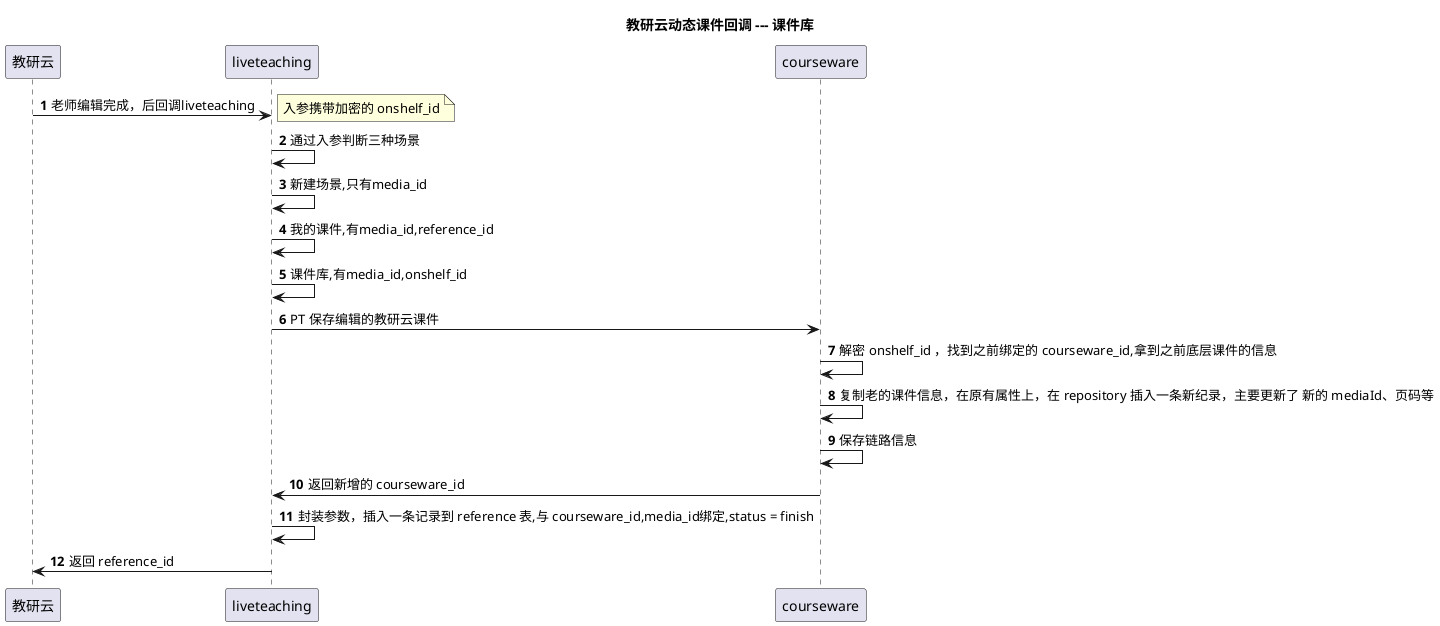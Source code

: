 @startuml
autonumber
title 教研云动态课件回调 --- 课件库
教研云 -> liveteaching: 老师编辑完成，后回调liveteaching
note right:入参携带加密的 onshelf_id
liveteaching -> liveteaching:通过入参判断三种场景
liveteaching -> liveteaching: 新建场景,只有media_id
liveteaching -> liveteaching: 我的课件,有media_id,reference_id
liveteaching -> liveteaching: 课件库,有media_id,onshelf_id
liveteaching -> courseware:  PT 保存编辑的教研云课件
courseware -> courseware:解密 onshelf_id ，找到之前绑定的 courseware_id,拿到之前底层课件的信息
courseware -> courseware:复制老的课件信息，在原有属性上，在 repository 插入一条新纪录，主要更新了 新的 mediaId、页码等
courseware -> courseware:保存链路信息
liveteaching <- courseware:返回新增的 courseware_id
liveteaching -> liveteaching:封装参数，插入一条记录到 reference 表,与 courseware_id,media_id绑定,status = finish
教研云 <- liveteaching:返回 reference_id
@enduml